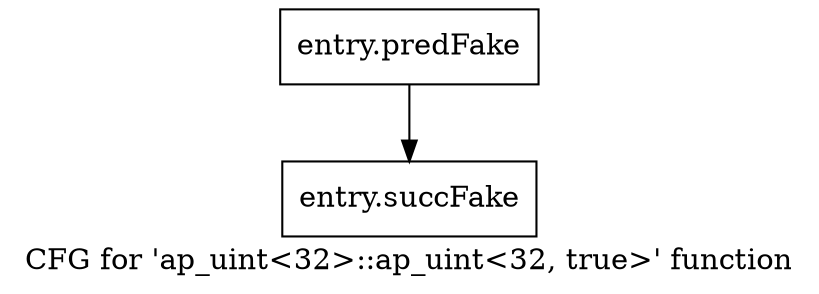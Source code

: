 digraph "CFG for 'ap_uint\<32\>::ap_uint\<32, true\>' function" {
	label="CFG for 'ap_uint\<32\>::ap_uint\<32, true\>' function";

	Node0x5566270 [shape=record,filename="",linenumber="",label="{entry.predFake}"];
	Node0x5566270 -> Node0x5ab6280[ callList="" memoryops="" filename="/home/omerfaruk/tools/Xilinx/Vitis_HLS/2023.2/include/ap_int.h" execusionnum="3"];
	Node0x5ab6280 [shape=record,filename="/home/omerfaruk/tools/Xilinx/Vitis_HLS/2023.2/include/ap_int.h",linenumber="220",label="{entry.succFake}"];
}
